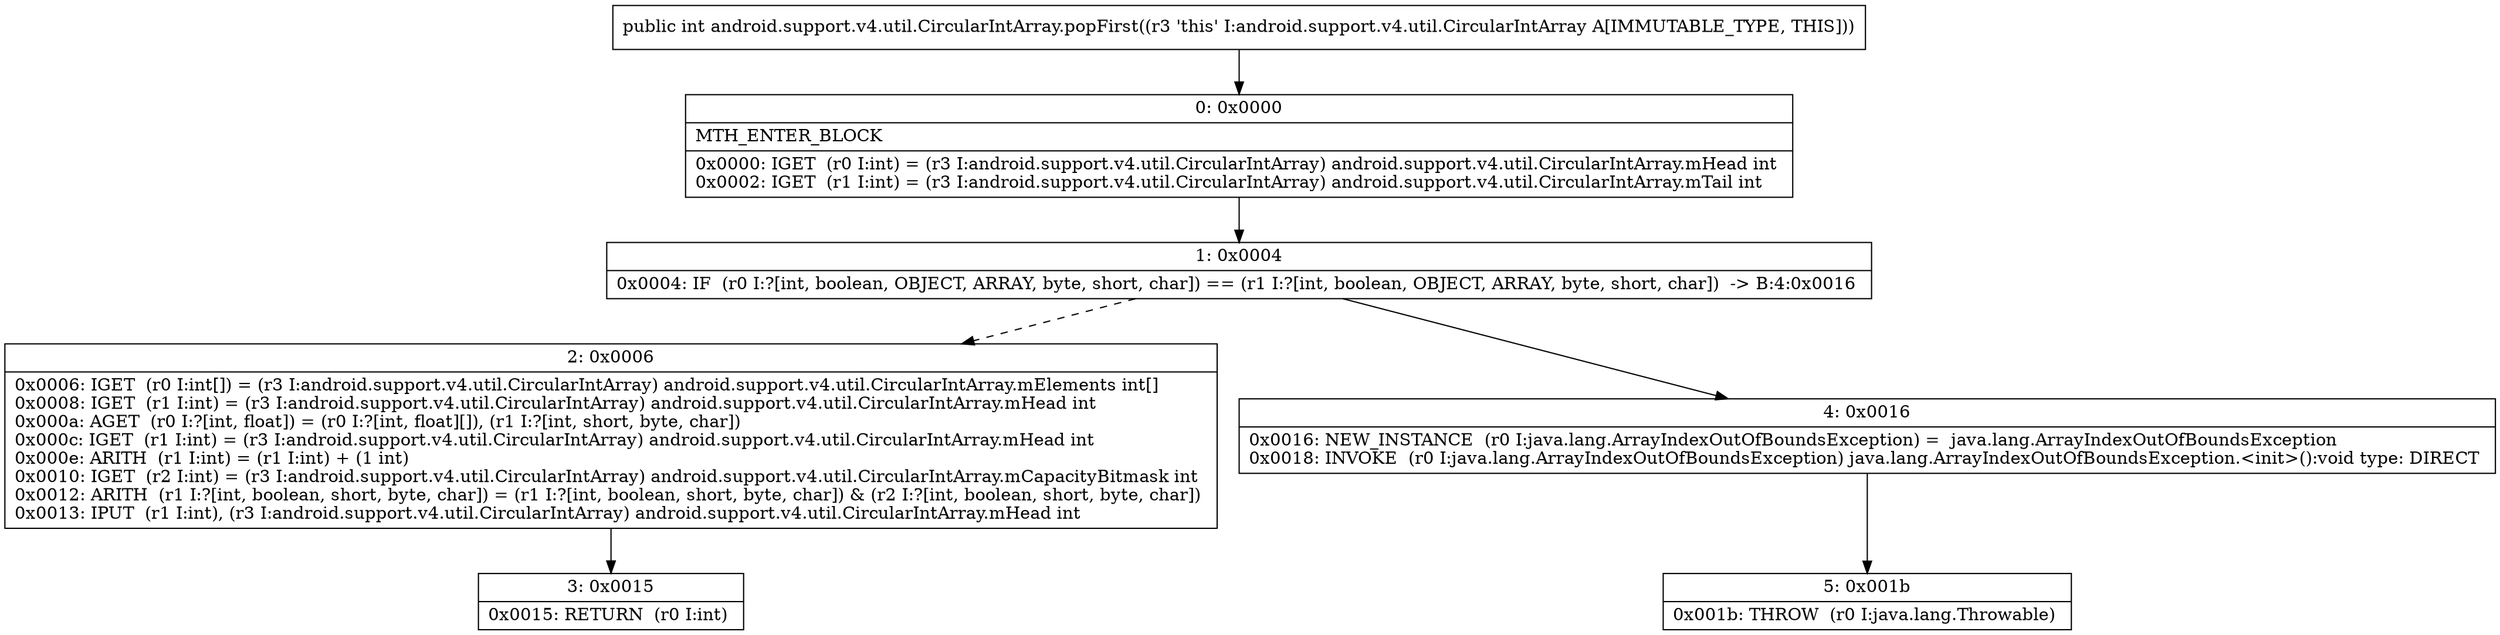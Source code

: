 digraph "CFG forandroid.support.v4.util.CircularIntArray.popFirst()I" {
Node_0 [shape=record,label="{0\:\ 0x0000|MTH_ENTER_BLOCK\l|0x0000: IGET  (r0 I:int) = (r3 I:android.support.v4.util.CircularIntArray) android.support.v4.util.CircularIntArray.mHead int \l0x0002: IGET  (r1 I:int) = (r3 I:android.support.v4.util.CircularIntArray) android.support.v4.util.CircularIntArray.mTail int \l}"];
Node_1 [shape=record,label="{1\:\ 0x0004|0x0004: IF  (r0 I:?[int, boolean, OBJECT, ARRAY, byte, short, char]) == (r1 I:?[int, boolean, OBJECT, ARRAY, byte, short, char])  \-\> B:4:0x0016 \l}"];
Node_2 [shape=record,label="{2\:\ 0x0006|0x0006: IGET  (r0 I:int[]) = (r3 I:android.support.v4.util.CircularIntArray) android.support.v4.util.CircularIntArray.mElements int[] \l0x0008: IGET  (r1 I:int) = (r3 I:android.support.v4.util.CircularIntArray) android.support.v4.util.CircularIntArray.mHead int \l0x000a: AGET  (r0 I:?[int, float]) = (r0 I:?[int, float][]), (r1 I:?[int, short, byte, char]) \l0x000c: IGET  (r1 I:int) = (r3 I:android.support.v4.util.CircularIntArray) android.support.v4.util.CircularIntArray.mHead int \l0x000e: ARITH  (r1 I:int) = (r1 I:int) + (1 int) \l0x0010: IGET  (r2 I:int) = (r3 I:android.support.v4.util.CircularIntArray) android.support.v4.util.CircularIntArray.mCapacityBitmask int \l0x0012: ARITH  (r1 I:?[int, boolean, short, byte, char]) = (r1 I:?[int, boolean, short, byte, char]) & (r2 I:?[int, boolean, short, byte, char]) \l0x0013: IPUT  (r1 I:int), (r3 I:android.support.v4.util.CircularIntArray) android.support.v4.util.CircularIntArray.mHead int \l}"];
Node_3 [shape=record,label="{3\:\ 0x0015|0x0015: RETURN  (r0 I:int) \l}"];
Node_4 [shape=record,label="{4\:\ 0x0016|0x0016: NEW_INSTANCE  (r0 I:java.lang.ArrayIndexOutOfBoundsException) =  java.lang.ArrayIndexOutOfBoundsException \l0x0018: INVOKE  (r0 I:java.lang.ArrayIndexOutOfBoundsException) java.lang.ArrayIndexOutOfBoundsException.\<init\>():void type: DIRECT \l}"];
Node_5 [shape=record,label="{5\:\ 0x001b|0x001b: THROW  (r0 I:java.lang.Throwable) \l}"];
MethodNode[shape=record,label="{public int android.support.v4.util.CircularIntArray.popFirst((r3 'this' I:android.support.v4.util.CircularIntArray A[IMMUTABLE_TYPE, THIS])) }"];
MethodNode -> Node_0;
Node_0 -> Node_1;
Node_1 -> Node_2[style=dashed];
Node_1 -> Node_4;
Node_2 -> Node_3;
Node_4 -> Node_5;
}

